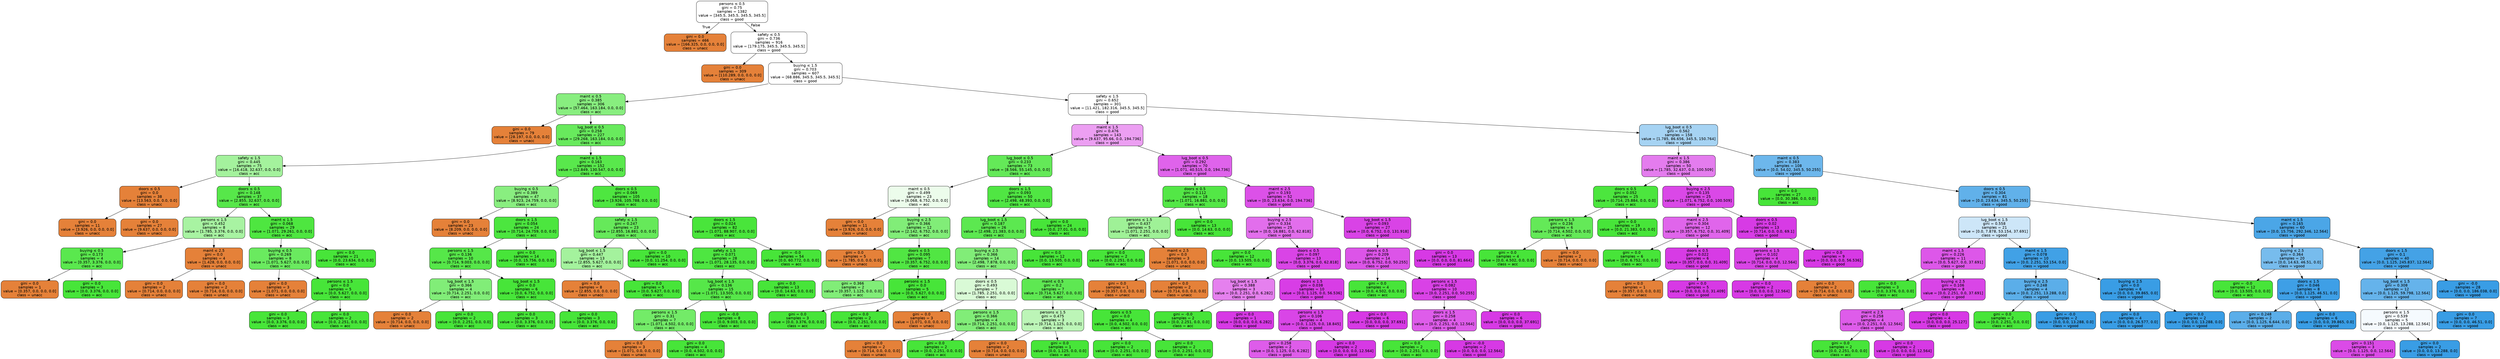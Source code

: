 digraph Tree {
node [shape=box, style="filled, rounded", color="black", fontname="helvetica"] ;
edge [fontname="helvetica"] ;
0 [label=<persons &le; 0.5<br/>gini = 0.75<br/>samples = 1382<br/>value = [345.5, 345.5, 345.5, 345.5]<br/>class = good>, fillcolor="#ffffff"] ;
1 [label=<gini = 0.0<br/>samples = 466<br/>value = [166.325, 0.0, 0.0, 0.0]<br/>class = unacc>, fillcolor="#e58139"] ;
0 -> 1 [labeldistance=2.5, labelangle=45, headlabel="True"] ;
2 [label=<safety &le; 0.5<br/>gini = 0.736<br/>samples = 916<br/>value = [179.175, 345.5, 345.5, 345.5]<br/>class = good>, fillcolor="#ffffff"] ;
0 -> 2 [labeldistance=2.5, labelangle=-45, headlabel="False"] ;
3 [label=<gini = 0.0<br/>samples = 309<br/>value = [110.289, 0.0, 0.0, 0.0]<br/>class = unacc>, fillcolor="#e58139"] ;
2 -> 3 ;
4 [label=<buying &le; 1.5<br/>gini = 0.703<br/>samples = 607<br/>value = [68.886, 345.5, 345.5, 345.5]<br/>class = good>, fillcolor="#ffffff"] ;
2 -> 4 ;
5 [label=<maint &le; 0.5<br/>gini = 0.385<br/>samples = 306<br/>value = [57.464, 163.184, 0.0, 0.0]<br/>class = acc>, fillcolor="#88ee7f"] ;
4 -> 5 ;
6 [label=<gini = 0.0<br/>samples = 79<br/>value = [28.197, 0.0, 0.0, 0.0]<br/>class = unacc>, fillcolor="#e58139"] ;
5 -> 6 ;
7 [label=<lug_boot &le; 0.5<br/>gini = 0.258<br/>samples = 227<br/>value = [29.268, 163.184, 0.0, 0.0]<br/>class = acc>, fillcolor="#68ea5d"] ;
5 -> 7 ;
8 [label=<safety &le; 1.5<br/>gini = 0.445<br/>samples = 75<br/>value = [16.418, 32.637, 0.0, 0.0]<br/>class = acc>, fillcolor="#a4f29d"] ;
7 -> 8 ;
9 [label=<doors &le; 0.5<br/>gini = 0.0<br/>samples = 38<br/>value = [13.563, 0.0, 0.0, 0.0]<br/>class = unacc>, fillcolor="#e58139"] ;
8 -> 9 ;
10 [label=<gini = 0.0<br/>samples = 11<br/>value = [3.926, 0.0, 0.0, 0.0]<br/>class = unacc>, fillcolor="#e58139"] ;
9 -> 10 ;
11 [label=<gini = 0.0<br/>samples = 27<br/>value = [9.637, 0.0, 0.0, 0.0]<br/>class = unacc>, fillcolor="#e58139"] ;
9 -> 11 ;
12 [label=<doors &le; 0.5<br/>gini = 0.148<br/>samples = 37<br/>value = [2.855, 32.637, 0.0, 0.0]<br/>class = acc>, fillcolor="#57e74a"] ;
8 -> 12 ;
13 [label=<persons &le; 1.5<br/>gini = 0.452<br/>samples = 8<br/>value = [1.785, 3.376, 0.0, 0.0]<br/>class = acc>, fillcolor="#a8f3a2"] ;
12 -> 13 ;
14 [label=<buying &le; 0.5<br/>gini = 0.173<br/>samples = 4<br/>value = [0.357, 3.376, 0.0, 0.0]<br/>class = acc>, fillcolor="#5ae84e"] ;
13 -> 14 ;
15 [label=<gini = 0.0<br/>samples = 1<br/>value = [0.357, 0.0, 0.0, 0.0]<br/>class = unacc>, fillcolor="#e58139"] ;
14 -> 15 ;
16 [label=<gini = 0.0<br/>samples = 3<br/>value = [0.0, 3.376, 0.0, 0.0]<br/>class = acc>, fillcolor="#47e539"] ;
14 -> 16 ;
17 [label=<maint &le; 2.5<br/>gini = 0.0<br/>samples = 4<br/>value = [1.428, 0.0, 0.0, 0.0]<br/>class = unacc>, fillcolor="#e58139"] ;
13 -> 17 ;
18 [label=<gini = 0.0<br/>samples = 2<br/>value = [0.714, 0.0, 0.0, 0.0]<br/>class = unacc>, fillcolor="#e58139"] ;
17 -> 18 ;
19 [label=<gini = 0.0<br/>samples = 2<br/>value = [0.714, 0.0, 0.0, 0.0]<br/>class = unacc>, fillcolor="#e58139"] ;
17 -> 19 ;
20 [label=<maint &le; 1.5<br/>gini = 0.068<br/>samples = 29<br/>value = [1.071, 29.261, 0.0, 0.0]<br/>class = acc>, fillcolor="#4ee640"] ;
12 -> 20 ;
21 [label=<buying &le; 0.5<br/>gini = 0.269<br/>samples = 8<br/>value = [1.071, 5.627, 0.0, 0.0]<br/>class = acc>, fillcolor="#6aea5f"] ;
20 -> 21 ;
22 [label=<gini = 0.0<br/>samples = 3<br/>value = [1.071, 0.0, 0.0, 0.0]<br/>class = unacc>, fillcolor="#e58139"] ;
21 -> 22 ;
23 [label=<persons &le; 1.5<br/>gini = 0.0<br/>samples = 5<br/>value = [0.0, 5.627, 0.0, 0.0]<br/>class = acc>, fillcolor="#47e539"] ;
21 -> 23 ;
24 [label=<gini = 0.0<br/>samples = 3<br/>value = [0.0, 3.376, 0.0, 0.0]<br/>class = acc>, fillcolor="#47e539"] ;
23 -> 24 ;
25 [label=<gini = 0.0<br/>samples = 2<br/>value = [0.0, 2.251, 0.0, 0.0]<br/>class = acc>, fillcolor="#47e539"] ;
23 -> 25 ;
26 [label=<gini = 0.0<br/>samples = 21<br/>value = [0.0, 23.634, 0.0, 0.0]<br/>class = acc>, fillcolor="#47e539"] ;
20 -> 26 ;
27 [label=<maint &le; 1.5<br/>gini = 0.163<br/>samples = 152<br/>value = [12.849, 130.547, 0.0, 0.0]<br/>class = acc>, fillcolor="#59e84c"] ;
7 -> 27 ;
28 [label=<buying &le; 0.5<br/>gini = 0.389<br/>samples = 47<br/>value = [8.923, 24.759, 0.0, 0.0]<br/>class = acc>, fillcolor="#89ee80"] ;
27 -> 28 ;
29 [label=<gini = 0.0<br/>samples = 23<br/>value = [8.209, 0.0, 0.0, 0.0]<br/>class = unacc>, fillcolor="#e58139"] ;
28 -> 29 ;
30 [label=<doors &le; 1.5<br/>gini = 0.054<br/>samples = 24<br/>value = [0.714, 24.759, 0.0, 0.0]<br/>class = acc>, fillcolor="#4ce63f"] ;
28 -> 30 ;
31 [label=<persons &le; 1.5<br/>gini = 0.136<br/>samples = 10<br/>value = [0.714, 9.003, 0.0, 0.0]<br/>class = acc>, fillcolor="#56e749"] ;
30 -> 31 ;
32 [label=<lug_boot &le; 1.5<br/>gini = 0.366<br/>samples = 4<br/>value = [0.714, 2.251, 0.0, 0.0]<br/>class = acc>, fillcolor="#81ed78"] ;
31 -> 32 ;
33 [label=<gini = 0.0<br/>samples = 2<br/>value = [0.714, 0.0, 0.0, 0.0]<br/>class = unacc>, fillcolor="#e58139"] ;
32 -> 33 ;
34 [label=<gini = 0.0<br/>samples = 2<br/>value = [0.0, 2.251, 0.0, 0.0]<br/>class = acc>, fillcolor="#47e539"] ;
32 -> 34 ;
35 [label=<lug_boot &le; 1.5<br/>gini = 0.0<br/>samples = 6<br/>value = [0.0, 6.752, 0.0, 0.0]<br/>class = acc>, fillcolor="#47e539"] ;
31 -> 35 ;
36 [label=<gini = 0.0<br/>samples = 3<br/>value = [0.0, 3.376, 0.0, 0.0]<br/>class = acc>, fillcolor="#47e539"] ;
35 -> 36 ;
37 [label=<gini = 0.0<br/>samples = 3<br/>value = [0.0, 3.376, 0.0, 0.0]<br/>class = acc>, fillcolor="#47e539"] ;
35 -> 37 ;
38 [label=<gini = 0.0<br/>samples = 14<br/>value = [0.0, 15.756, 0.0, 0.0]<br/>class = acc>, fillcolor="#47e539"] ;
30 -> 38 ;
39 [label=<doors &le; 0.5<br/>gini = 0.069<br/>samples = 105<br/>value = [3.926, 105.788, 0.0, 0.0]<br/>class = acc>, fillcolor="#4ee640"] ;
27 -> 39 ;
40 [label=<safety &le; 1.5<br/>gini = 0.247<br/>samples = 23<br/>value = [2.855, 16.881, 0.0, 0.0]<br/>class = acc>, fillcolor="#66e95a"] ;
39 -> 40 ;
41 [label=<lug_boot &le; 1.5<br/>gini = 0.447<br/>samples = 13<br/>value = [2.855, 5.627, 0.0, 0.0]<br/>class = acc>, fillcolor="#a4f29d"] ;
40 -> 41 ;
42 [label=<gini = 0.0<br/>samples = 8<br/>value = [2.855, 0.0, 0.0, 0.0]<br/>class = unacc>, fillcolor="#e58139"] ;
41 -> 42 ;
43 [label=<gini = 0.0<br/>samples = 5<br/>value = [0.0, 5.627, 0.0, 0.0]<br/>class = acc>, fillcolor="#47e539"] ;
41 -> 43 ;
44 [label=<gini = 0.0<br/>samples = 10<br/>value = [0.0, 11.254, 0.0, 0.0]<br/>class = acc>, fillcolor="#47e539"] ;
40 -> 44 ;
45 [label=<doors &le; 1.5<br/>gini = 0.024<br/>samples = 82<br/>value = [1.071, 88.907, 0.0, 0.0]<br/>class = acc>, fillcolor="#49e53b"] ;
39 -> 45 ;
46 [label=<safety &le; 1.5<br/>gini = 0.071<br/>samples = 28<br/>value = [1.071, 28.135, 0.0, 0.0]<br/>class = acc>, fillcolor="#4ee641"] ;
45 -> 46 ;
47 [label=<lug_boot &le; 1.5<br/>gini = 0.136<br/>samples = 15<br/>value = [1.071, 13.505, 0.0, 0.0]<br/>class = acc>, fillcolor="#56e749"] ;
46 -> 47 ;
48 [label=<persons &le; 1.5<br/>gini = 0.31<br/>samples = 7<br/>value = [1.071, 4.502, 0.0, 0.0]<br/>class = acc>, fillcolor="#73eb68"] ;
47 -> 48 ;
49 [label=<gini = 0.0<br/>samples = 3<br/>value = [1.071, 0.0, 0.0, 0.0]<br/>class = unacc>, fillcolor="#e58139"] ;
48 -> 49 ;
50 [label=<gini = 0.0<br/>samples = 4<br/>value = [0.0, 4.502, 0.0, 0.0]<br/>class = acc>, fillcolor="#47e539"] ;
48 -> 50 ;
51 [label=<gini = -0.0<br/>samples = 8<br/>value = [0.0, 9.003, 0.0, 0.0]<br/>class = acc>, fillcolor="#47e539"] ;
47 -> 51 ;
52 [label=<gini = 0.0<br/>samples = 13<br/>value = [0.0, 14.63, 0.0, 0.0]<br/>class = acc>, fillcolor="#47e539"] ;
46 -> 52 ;
53 [label=<gini = -0.0<br/>samples = 54<br/>value = [0.0, 60.772, 0.0, 0.0]<br/>class = acc>, fillcolor="#47e539"] ;
45 -> 53 ;
54 [label=<safety &le; 1.5<br/>gini = 0.652<br/>samples = 301<br/>value = [11.421, 182.316, 345.5, 345.5]<br/>class = good>, fillcolor="#ffffff"] ;
4 -> 54 ;
55 [label=<maint &le; 1.5<br/>gini = 0.476<br/>samples = 143<br/>value = [9.637, 95.66, 0.0, 194.736]<br/>class = good>, fillcolor="#ec9ff2"] ;
54 -> 55 ;
56 [label=<lug_boot &le; 0.5<br/>gini = 0.233<br/>samples = 73<br/>value = [8.566, 55.145, 0.0, 0.0]<br/>class = acc>, fillcolor="#64e958"] ;
55 -> 56 ;
57 [label=<maint &le; 0.5<br/>gini = 0.499<br/>samples = 23<br/>value = [6.068, 6.752, 0.0, 0.0]<br/>class = acc>, fillcolor="#ecfceb"] ;
56 -> 57 ;
58 [label=<gini = 0.0<br/>samples = 11<br/>value = [3.926, 0.0, 0.0, 0.0]<br/>class = unacc>, fillcolor="#e58139"] ;
57 -> 58 ;
59 [label=<buying &le; 2.5<br/>gini = 0.366<br/>samples = 12<br/>value = [2.142, 6.752, 0.0, 0.0]<br/>class = acc>, fillcolor="#81ed78"] ;
57 -> 59 ;
60 [label=<gini = 0.0<br/>samples = 5<br/>value = [1.785, 0.0, 0.0, 0.0]<br/>class = unacc>, fillcolor="#e58139"] ;
59 -> 60 ;
61 [label=<doors &le; 0.5<br/>gini = 0.095<br/>samples = 7<br/>value = [0.357, 6.752, 0.0, 0.0]<br/>class = acc>, fillcolor="#51e643"] ;
59 -> 61 ;
62 [label=<gini = 0.366<br/>samples = 2<br/>value = [0.357, 1.125, 0.0, 0.0]<br/>class = acc>, fillcolor="#81ed78"] ;
61 -> 62 ;
63 [label=<persons &le; 1.5<br/>gini = 0.0<br/>samples = 5<br/>value = [0.0, 5.627, 0.0, 0.0]<br/>class = acc>, fillcolor="#47e539"] ;
61 -> 63 ;
64 [label=<gini = 0.0<br/>samples = 3<br/>value = [0.0, 3.376, 0.0, 0.0]<br/>class = acc>, fillcolor="#47e539"] ;
63 -> 64 ;
65 [label=<gini = 0.0<br/>samples = 2<br/>value = [0.0, 2.251, 0.0, 0.0]<br/>class = acc>, fillcolor="#47e539"] ;
63 -> 65 ;
66 [label=<doors &le; 1.5<br/>gini = 0.093<br/>samples = 50<br/>value = [2.498, 48.393, 0.0, 0.0]<br/>class = acc>, fillcolor="#50e643"] ;
56 -> 66 ;
67 [label=<lug_boot &le; 1.5<br/>gini = 0.187<br/>samples = 26<br/>value = [2.498, 21.383, 0.0, 0.0]<br/>class = acc>, fillcolor="#5ce850"] ;
66 -> 67 ;
68 [label=<buying &le; 2.5<br/>gini = 0.366<br/>samples = 14<br/>value = [2.498, 7.878, 0.0, 0.0]<br/>class = acc>, fillcolor="#81ed78"] ;
67 -> 68 ;
69 [label=<doors &le; 0.5<br/>gini = 0.493<br/>samples = 7<br/>value = [1.785, 2.251, 0.0, 0.0]<br/>class = acc>, fillcolor="#d9fad6"] ;
68 -> 69 ;
70 [label=<gini = 0.0<br/>samples = 3<br/>value = [1.071, 0.0, 0.0, 0.0]<br/>class = unacc>, fillcolor="#e58139"] ;
69 -> 70 ;
71 [label=<persons &le; 1.5<br/>gini = 0.366<br/>samples = 4<br/>value = [0.714, 2.251, 0.0, 0.0]<br/>class = acc>, fillcolor="#81ed78"] ;
69 -> 71 ;
72 [label=<gini = 0.0<br/>samples = 2<br/>value = [0.714, 0.0, 0.0, 0.0]<br/>class = unacc>, fillcolor="#e58139"] ;
71 -> 72 ;
73 [label=<gini = 0.0<br/>samples = 2<br/>value = [0.0, 2.251, 0.0, 0.0]<br/>class = acc>, fillcolor="#47e539"] ;
71 -> 73 ;
74 [label=<maint &le; 0.5<br/>gini = 0.2<br/>samples = 7<br/>value = [0.714, 5.627, 0.0, 0.0]<br/>class = acc>, fillcolor="#5ee852"] ;
68 -> 74 ;
75 [label=<persons &le; 1.5<br/>gini = 0.475<br/>samples = 3<br/>value = [0.714, 1.125, 0.0, 0.0]<br/>class = acc>, fillcolor="#bcf5b7"] ;
74 -> 75 ;
76 [label=<gini = 0.0<br/>samples = 2<br/>value = [0.714, 0.0, 0.0, 0.0]<br/>class = unacc>, fillcolor="#e58139"] ;
75 -> 76 ;
77 [label=<gini = 0.0<br/>samples = 1<br/>value = [0.0, 1.125, 0.0, 0.0]<br/>class = acc>, fillcolor="#47e539"] ;
75 -> 77 ;
78 [label=<doors &le; 0.5<br/>gini = 0.0<br/>samples = 4<br/>value = [0.0, 4.502, 0.0, 0.0]<br/>class = acc>, fillcolor="#47e539"] ;
74 -> 78 ;
79 [label=<gini = 0.0<br/>samples = 2<br/>value = [0.0, 2.251, 0.0, 0.0]<br/>class = acc>, fillcolor="#47e539"] ;
78 -> 79 ;
80 [label=<gini = 0.0<br/>samples = 2<br/>value = [0.0, 2.251, 0.0, 0.0]<br/>class = acc>, fillcolor="#47e539"] ;
78 -> 80 ;
81 [label=<gini = 0.0<br/>samples = 12<br/>value = [0.0, 13.505, 0.0, 0.0]<br/>class = acc>, fillcolor="#47e539"] ;
67 -> 81 ;
82 [label=<gini = 0.0<br/>samples = 24<br/>value = [0.0, 27.01, 0.0, 0.0]<br/>class = acc>, fillcolor="#47e539"] ;
66 -> 82 ;
83 [label=<lug_boot &le; 0.5<br/>gini = 0.292<br/>samples = 70<br/>value = [1.071, 40.515, 0.0, 194.736]<br/>class = good>, fillcolor="#df63eb"] ;
55 -> 83 ;
84 [label=<doors &le; 0.5<br/>gini = 0.112<br/>samples = 18<br/>value = [1.071, 16.881, 0.0, 0.0]<br/>class = acc>, fillcolor="#53e746"] ;
83 -> 84 ;
85 [label=<persons &le; 1.5<br/>gini = 0.437<br/>samples = 5<br/>value = [1.071, 2.251, 0.0, 0.0]<br/>class = acc>, fillcolor="#9ff197"] ;
84 -> 85 ;
86 [label=<gini = 0.0<br/>samples = 2<br/>value = [0.0, 2.251, 0.0, 0.0]<br/>class = acc>, fillcolor="#47e539"] ;
85 -> 86 ;
87 [label=<maint &le; 2.5<br/>gini = 0.0<br/>samples = 3<br/>value = [1.071, 0.0, 0.0, 0.0]<br/>class = unacc>, fillcolor="#e58139"] ;
85 -> 87 ;
88 [label=<gini = 0.0<br/>samples = 1<br/>value = [0.357, 0.0, 0.0, 0.0]<br/>class = unacc>, fillcolor="#e58139"] ;
87 -> 88 ;
89 [label=<gini = 0.0<br/>samples = 2<br/>value = [0.714, 0.0, 0.0, 0.0]<br/>class = unacc>, fillcolor="#e58139"] ;
87 -> 89 ;
90 [label=<gini = 0.0<br/>samples = 13<br/>value = [0.0, 14.63, 0.0, 0.0]<br/>class = acc>, fillcolor="#47e539"] ;
84 -> 90 ;
91 [label=<maint &le; 2.5<br/>gini = 0.193<br/>samples = 52<br/>value = [0.0, 23.634, 0.0, 194.736]<br/>class = good>, fillcolor="#dc51e8"] ;
83 -> 91 ;
92 [label=<buying &le; 2.5<br/>gini = 0.334<br/>samples = 25<br/>value = [0.0, 16.881, 0.0, 62.818]<br/>class = good>, fillcolor="#e26eec"] ;
91 -> 92 ;
93 [label=<gini = 0.0<br/>samples = 12<br/>value = [0.0, 13.505, 0.0, 0.0]<br/>class = acc>, fillcolor="#47e539"] ;
92 -> 93 ;
94 [label=<doors &le; 0.5<br/>gini = 0.097<br/>samples = 13<br/>value = [0.0, 3.376, 0.0, 62.818]<br/>class = good>, fillcolor="#d944e6"] ;
92 -> 94 ;
95 [label=<lug_boot &le; 1.5<br/>gini = 0.388<br/>samples = 3<br/>value = [0.0, 2.251, 0.0, 6.282]<br/>class = good>, fillcolor="#e580ee"] ;
94 -> 95 ;
96 [label=<gini = -0.0<br/>samples = 2<br/>value = [0.0, 2.251, 0.0, 0.0]<br/>class = acc>, fillcolor="#47e539"] ;
95 -> 96 ;
97 [label=<gini = 0.0<br/>samples = 1<br/>value = [0.0, 0.0, 0.0, 6.282]<br/>class = good>, fillcolor="#d739e5"] ;
95 -> 97 ;
98 [label=<doors &le; 1.5<br/>gini = 0.038<br/>samples = 10<br/>value = [0.0, 1.125, 0.0, 56.536]<br/>class = good>, fillcolor="#d83de6"] ;
94 -> 98 ;
99 [label=<persons &le; 1.5<br/>gini = 0.106<br/>samples = 4<br/>value = [0.0, 1.125, 0.0, 18.845]<br/>class = good>, fillcolor="#d945e7"] ;
98 -> 99 ;
100 [label=<gini = 0.258<br/>samples = 2<br/>value = [0.0, 1.125, 0.0, 6.282]<br/>class = good>, fillcolor="#de5cea"] ;
99 -> 100 ;
101 [label=<gini = 0.0<br/>samples = 2<br/>value = [0.0, 0.0, 0.0, 12.564]<br/>class = good>, fillcolor="#d739e5"] ;
99 -> 101 ;
102 [label=<gini = 0.0<br/>samples = 6<br/>value = [0.0, 0.0, 0.0, 37.691]<br/>class = good>, fillcolor="#d739e5"] ;
98 -> 102 ;
103 [label=<lug_boot &le; 1.5<br/>gini = 0.093<br/>samples = 27<br/>value = [0.0, 6.752, 0.0, 131.918]<br/>class = good>, fillcolor="#d943e6"] ;
91 -> 103 ;
104 [label=<doors &le; 0.5<br/>gini = 0.209<br/>samples = 14<br/>value = [0.0, 6.752, 0.0, 50.255]<br/>class = good>, fillcolor="#dc54e8"] ;
103 -> 104 ;
105 [label=<gini = 0.0<br/>samples = 4<br/>value = [0.0, 4.502, 0.0, 0.0]<br/>class = acc>, fillcolor="#47e539"] ;
104 -> 105 ;
106 [label=<persons &le; 1.5<br/>gini = 0.082<br/>samples = 10<br/>value = [0.0, 2.251, 0.0, 50.255]<br/>class = good>, fillcolor="#d942e6"] ;
104 -> 106 ;
107 [label=<doors &le; 1.5<br/>gini = 0.258<br/>samples = 4<br/>value = [0.0, 2.251, 0.0, 12.564]<br/>class = good>, fillcolor="#de5cea"] ;
106 -> 107 ;
108 [label=<gini = 0.0<br/>samples = 2<br/>value = [0.0, 2.251, 0.0, 0.0]<br/>class = acc>, fillcolor="#47e539"] ;
107 -> 108 ;
109 [label=<gini = -0.0<br/>samples = 2<br/>value = [0.0, 0.0, 0.0, 12.564]<br/>class = good>, fillcolor="#d739e5"] ;
107 -> 109 ;
110 [label=<gini = 0.0<br/>samples = 6<br/>value = [0.0, 0.0, 0.0, 37.691]<br/>class = good>, fillcolor="#d739e5"] ;
106 -> 110 ;
111 [label=<gini = 0.0<br/>samples = 13<br/>value = [0.0, 0.0, 0.0, 81.664]<br/>class = good>, fillcolor="#d739e5"] ;
103 -> 111 ;
112 [label=<lug_boot &le; 0.5<br/>gini = 0.562<br/>samples = 158<br/>value = [1.785, 86.656, 345.5, 150.764]<br/>class = vgood>, fillcolor="#a6d3f3"] ;
54 -> 112 ;
113 [label=<maint &le; 1.5<br/>gini = 0.386<br/>samples = 50<br/>value = [1.785, 32.637, 0.0, 100.509]<br/>class = good>, fillcolor="#e47cee"] ;
112 -> 113 ;
114 [label=<doors &le; 0.5<br/>gini = 0.052<br/>samples = 25<br/>value = [0.714, 25.884, 0.0, 0.0]<br/>class = acc>, fillcolor="#4ce63e"] ;
113 -> 114 ;
115 [label=<persons &le; 1.5<br/>gini = 0.236<br/>samples = 6<br/>value = [0.714, 4.502, 0.0, 0.0]<br/>class = acc>, fillcolor="#64e958"] ;
114 -> 115 ;
116 [label=<gini = 0.0<br/>samples = 4<br/>value = [0.0, 4.502, 0.0, 0.0]<br/>class = acc>, fillcolor="#47e539"] ;
115 -> 116 ;
117 [label=<gini = 0.0<br/>samples = 2<br/>value = [0.714, 0.0, 0.0, 0.0]<br/>class = unacc>, fillcolor="#e58139"] ;
115 -> 117 ;
118 [label=<gini = 0.0<br/>samples = 19<br/>value = [0.0, 21.383, 0.0, 0.0]<br/>class = acc>, fillcolor="#47e539"] ;
114 -> 118 ;
119 [label=<buying &le; 2.5<br/>gini = 0.135<br/>samples = 25<br/>value = [1.071, 6.752, 0.0, 100.509]<br/>class = good>, fillcolor="#da48e7"] ;
113 -> 119 ;
120 [label=<maint &le; 2.5<br/>gini = 0.304<br/>samples = 12<br/>value = [0.357, 6.752, 0.0, 31.409]<br/>class = good>, fillcolor="#e065eb"] ;
119 -> 120 ;
121 [label=<gini = 0.0<br/>samples = 6<br/>value = [0.0, 6.752, 0.0, 0.0]<br/>class = acc>, fillcolor="#47e539"] ;
120 -> 121 ;
122 [label=<doors &le; 0.5<br/>gini = 0.022<br/>samples = 6<br/>value = [0.357, 0.0, 0.0, 31.409]<br/>class = good>, fillcolor="#d73be5"] ;
120 -> 122 ;
123 [label=<gini = 0.0<br/>samples = 1<br/>value = [0.357, 0.0, 0.0, 0.0]<br/>class = unacc>, fillcolor="#e58139"] ;
122 -> 123 ;
124 [label=<gini = 0.0<br/>samples = 5<br/>value = [0.0, 0.0, 0.0, 31.409]<br/>class = good>, fillcolor="#d739e5"] ;
122 -> 124 ;
125 [label=<doors &le; 0.5<br/>gini = 0.02<br/>samples = 13<br/>value = [0.714, 0.0, 0.0, 69.1]<br/>class = good>, fillcolor="#d73be5"] ;
119 -> 125 ;
126 [label=<persons &le; 1.5<br/>gini = 0.102<br/>samples = 4<br/>value = [0.714, 0.0, 0.0, 12.564]<br/>class = good>, fillcolor="#d944e6"] ;
125 -> 126 ;
127 [label=<gini = 0.0<br/>samples = 2<br/>value = [0.0, 0.0, 0.0, 12.564]<br/>class = good>, fillcolor="#d739e5"] ;
126 -> 127 ;
128 [label=<gini = 0.0<br/>samples = 2<br/>value = [0.714, 0.0, 0.0, 0.0]<br/>class = unacc>, fillcolor="#e58139"] ;
126 -> 128 ;
129 [label=<gini = 0.0<br/>samples = 9<br/>value = [0.0, 0.0, 0.0, 56.536]<br/>class = good>, fillcolor="#d739e5"] ;
125 -> 129 ;
130 [label=<maint &le; 0.5<br/>gini = 0.383<br/>samples = 108<br/>value = [0.0, 54.02, 345.5, 50.255]<br/>class = vgood>, fillcolor="#6db7ec"] ;
112 -> 130 ;
131 [label=<gini = 0.0<br/>samples = 27<br/>value = [0.0, 30.386, 0.0, 0.0]<br/>class = acc>, fillcolor="#47e539"] ;
130 -> 131 ;
132 [label=<doors &le; 0.5<br/>gini = 0.304<br/>samples = 81<br/>value = [0.0, 23.634, 345.5, 50.255]<br/>class = vgood>, fillcolor="#61b1ea"] ;
130 -> 132 ;
133 [label=<lug_boot &le; 1.5<br/>gini = 0.558<br/>samples = 21<br/>value = [0.0, 7.878, 53.154, 37.691]<br/>class = vgood>, fillcolor="#cde6f8"] ;
132 -> 133 ;
134 [label=<maint &le; 1.5<br/>gini = 0.226<br/>samples = 11<br/>value = [0.0, 5.627, 0.0, 37.691]<br/>class = good>, fillcolor="#dd57e9"] ;
133 -> 134 ;
135 [label=<gini = 0.0<br/>samples = 3<br/>value = [0.0, 3.376, 0.0, 0.0]<br/>class = acc>, fillcolor="#47e539"] ;
134 -> 135 ;
136 [label=<buying &le; 2.5<br/>gini = 0.106<br/>samples = 8<br/>value = [0.0, 2.251, 0.0, 37.691]<br/>class = good>, fillcolor="#d945e7"] ;
134 -> 136 ;
137 [label=<maint &le; 2.5<br/>gini = 0.258<br/>samples = 4<br/>value = [0.0, 2.251, 0.0, 12.564]<br/>class = good>, fillcolor="#de5cea"] ;
136 -> 137 ;
138 [label=<gini = 0.0<br/>samples = 2<br/>value = [0.0, 2.251, 0.0, 0.0]<br/>class = acc>, fillcolor="#47e539"] ;
137 -> 138 ;
139 [label=<gini = 0.0<br/>samples = 2<br/>value = [0.0, 0.0, 0.0, 12.564]<br/>class = good>, fillcolor="#d739e5"] ;
137 -> 139 ;
140 [label=<gini = 0.0<br/>samples = 4<br/>value = [0.0, 0.0, 0.0, 25.127]<br/>class = good>, fillcolor="#d739e5"] ;
136 -> 140 ;
141 [label=<maint &le; 1.5<br/>gini = 0.078<br/>samples = 10<br/>value = [0.0, 2.251, 53.154, 0.0]<br/>class = vgood>, fillcolor="#41a1e6"] ;
133 -> 141 ;
142 [label=<buying &le; 2.5<br/>gini = 0.248<br/>samples = 4<br/>value = [0.0, 2.251, 13.288, 0.0]<br/>class = vgood>, fillcolor="#5baee9"] ;
141 -> 142 ;
143 [label=<gini = 0.0<br/>samples = 2<br/>value = [0.0, 2.251, 0.0, 0.0]<br/>class = acc>, fillcolor="#47e539"] ;
142 -> 143 ;
144 [label=<gini = -0.0<br/>samples = 2<br/>value = [0.0, 0.0, 13.288, 0.0]<br/>class = vgood>, fillcolor="#399de5"] ;
142 -> 144 ;
145 [label=<buying &le; 2.5<br/>gini = 0.0<br/>samples = 6<br/>value = [0.0, 0.0, 39.865, 0.0]<br/>class = vgood>, fillcolor="#399de5"] ;
141 -> 145 ;
146 [label=<gini = 0.0<br/>samples = 4<br/>value = [0.0, 0.0, 26.577, 0.0]<br/>class = vgood>, fillcolor="#399de5"] ;
145 -> 146 ;
147 [label=<gini = 0.0<br/>samples = 2<br/>value = [0.0, 0.0, 13.288, 0.0]<br/>class = vgood>, fillcolor="#399de5"] ;
145 -> 147 ;
148 [label=<maint &le; 1.5<br/>gini = 0.165<br/>samples = 60<br/>value = [0.0, 15.756, 292.346, 12.564]<br/>class = vgood>, fillcolor="#4ba6e7"] ;
132 -> 148 ;
149 [label=<buying &le; 2.5<br/>gini = 0.364<br/>samples = 20<br/>value = [0.0, 14.63, 46.51, 0.0]<br/>class = vgood>, fillcolor="#77bced"] ;
148 -> 149 ;
150 [label=<gini = -0.0<br/>samples = 12<br/>value = [0.0, 13.505, 0.0, 0.0]<br/>class = acc>, fillcolor="#47e539"] ;
149 -> 150 ;
151 [label=<doors &le; 1.5<br/>gini = 0.046<br/>samples = 8<br/>value = [0.0, 1.125, 46.51, 0.0]<br/>class = vgood>, fillcolor="#3e9fe6"] ;
149 -> 151 ;
152 [label=<gini = 0.248<br/>samples = 2<br/>value = [0.0, 1.125, 6.644, 0.0]<br/>class = vgood>, fillcolor="#5baee9"] ;
151 -> 152 ;
153 [label=<gini = 0.0<br/>samples = 6<br/>value = [0.0, 0.0, 39.865, 0.0]<br/>class = vgood>, fillcolor="#399de5"] ;
151 -> 153 ;
154 [label=<doors &le; 1.5<br/>gini = 0.1<br/>samples = 40<br/>value = [0.0, 1.125, 245.837, 12.564]<br/>class = vgood>, fillcolor="#44a2e6"] ;
148 -> 154 ;
155 [label=<lug_boot &le; 1.5<br/>gini = 0.308<br/>samples = 12<br/>value = [0.0, 1.125, 59.798, 12.564]<br/>class = vgood>, fillcolor="#65b3eb"] ;
154 -> 155 ;
156 [label=<persons &le; 1.5<br/>gini = 0.539<br/>samples = 5<br/>value = [0.0, 1.125, 13.288, 12.564]<br/>class = vgood>, fillcolor="#f5fafe"] ;
155 -> 156 ;
157 [label=<gini = 0.151<br/>samples = 3<br/>value = [0.0, 1.125, 0.0, 12.564]<br/>class = good>, fillcolor="#db4be7"] ;
156 -> 157 ;
158 [label=<gini = 0.0<br/>samples = 2<br/>value = [0.0, 0.0, 13.288, 0.0]<br/>class = vgood>, fillcolor="#399de5"] ;
156 -> 158 ;
159 [label=<gini = 0.0<br/>samples = 7<br/>value = [0.0, 0.0, 46.51, 0.0]<br/>class = vgood>, fillcolor="#399de5"] ;
155 -> 159 ;
160 [label=<gini = -0.0<br/>samples = 28<br/>value = [0.0, 0.0, 186.038, 0.0]<br/>class = vgood>, fillcolor="#399de5"] ;
154 -> 160 ;
}
